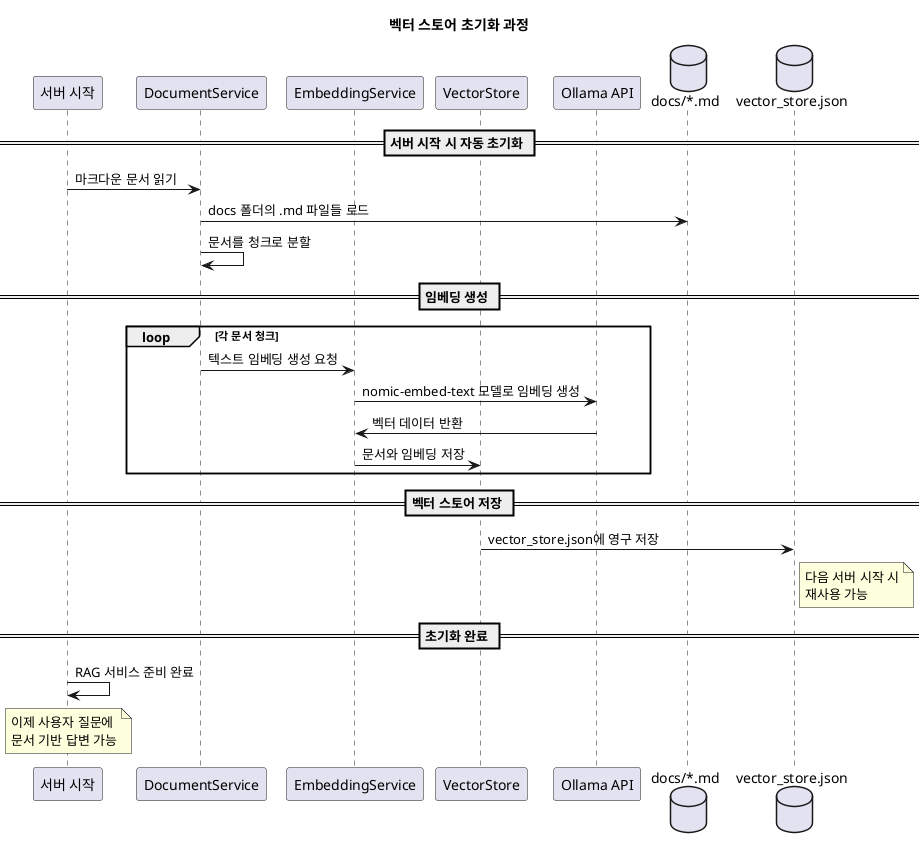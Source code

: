 @startuml VectorStoreInitialization

title 벡터 스토어 초기화 과정

participant "서버 시작" as Server
participant "DocumentService" as DocService
participant "EmbeddingService" as EmbedService
participant "VectorStore" as VectorStore
participant "Ollama API" as Ollama
database "docs/*.md" as Docs
database "vector_store.json" as VectorDB

== 서버 시작 시 자동 초기화 ==
Server -> DocService: 마크다운 문서 읽기
DocService -> Docs: docs 폴더의 .md 파일들 로드
DocService -> DocService: 문서를 청크로 분할

== 임베딩 생성 ==
loop 각 문서 청크
    DocService -> EmbedService: 텍스트 임베딩 생성 요청
    EmbedService -> Ollama: nomic-embed-text 모델로 임베딩 생성
    Ollama -> EmbedService: 벡터 데이터 반환
    EmbedService -> VectorStore: 문서와 임베딩 저장
end

== 벡터 스토어 저장 ==
VectorStore -> VectorDB: vector_store.json에 영구 저장
note right of VectorDB: 다음 서버 시작 시\n재사용 가능

== 초기화 완료 ==
Server -> Server: RAG 서비스 준비 완료
note over Server: 이제 사용자 질문에\n문서 기반 답변 가능

@enduml